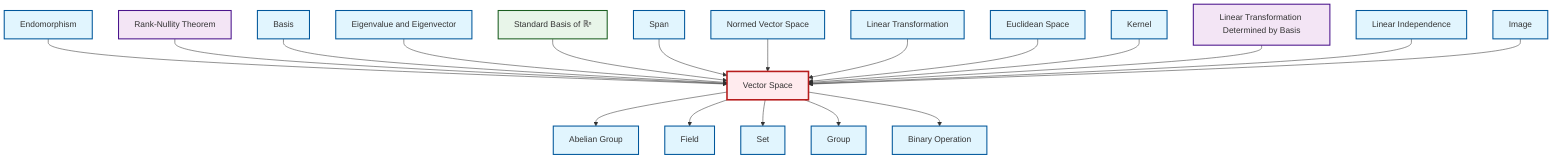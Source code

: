 graph TD
    classDef definition fill:#e1f5fe,stroke:#01579b,stroke-width:2px
    classDef theorem fill:#f3e5f5,stroke:#4a148c,stroke-width:2px
    classDef axiom fill:#fff3e0,stroke:#e65100,stroke-width:2px
    classDef example fill:#e8f5e9,stroke:#1b5e20,stroke-width:2px
    classDef current fill:#ffebee,stroke:#b71c1c,stroke-width:3px
    def-image["Image"]:::definition
    def-basis["Basis"]:::definition
    def-kernel["Kernel"]:::definition
    def-binary-operation["Binary Operation"]:::definition
    def-linear-independence["Linear Independence"]:::definition
    def-endomorphism["Endomorphism"]:::definition
    def-group["Group"]:::definition
    def-normed-vector-space["Normed Vector Space"]:::definition
    def-vector-space["Vector Space"]:::definition
    def-linear-transformation["Linear Transformation"]:::definition
    def-span["Span"]:::definition
    def-set["Set"]:::definition
    thm-rank-nullity["Rank-Nullity Theorem"]:::theorem
    def-field["Field"]:::definition
    def-eigenvalue-eigenvector["Eigenvalue and Eigenvector"]:::definition
    def-abelian-group["Abelian Group"]:::definition
    thm-linear-transformation-basis["Linear Transformation Determined by Basis"]:::theorem
    def-euclidean-space["Euclidean Space"]:::definition
    ex-standard-basis-rn["Standard Basis of ℝⁿ"]:::example
    def-vector-space --> def-abelian-group
    def-endomorphism --> def-vector-space
    thm-rank-nullity --> def-vector-space
    def-basis --> def-vector-space
    def-eigenvalue-eigenvector --> def-vector-space
    def-vector-space --> def-field
    ex-standard-basis-rn --> def-vector-space
    def-vector-space --> def-set
    def-span --> def-vector-space
    def-normed-vector-space --> def-vector-space
    def-linear-transformation --> def-vector-space
    def-euclidean-space --> def-vector-space
    def-kernel --> def-vector-space
    def-vector-space --> def-group
    def-vector-space --> def-binary-operation
    thm-linear-transformation-basis --> def-vector-space
    def-linear-independence --> def-vector-space
    def-image --> def-vector-space
    class def-vector-space current